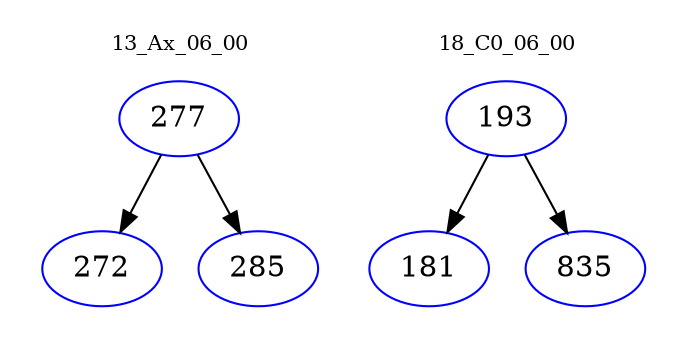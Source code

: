 digraph{
subgraph cluster_0 {
color = white
label = "13_Ax_06_00";
fontsize=10;
T0_277 [label="277", color="blue"]
T0_277 -> T0_272 [color="black"]
T0_272 [label="272", color="blue"]
T0_277 -> T0_285 [color="black"]
T0_285 [label="285", color="blue"]
}
subgraph cluster_1 {
color = white
label = "18_C0_06_00";
fontsize=10;
T1_193 [label="193", color="blue"]
T1_193 -> T1_181 [color="black"]
T1_181 [label="181", color="blue"]
T1_193 -> T1_835 [color="black"]
T1_835 [label="835", color="blue"]
}
}
